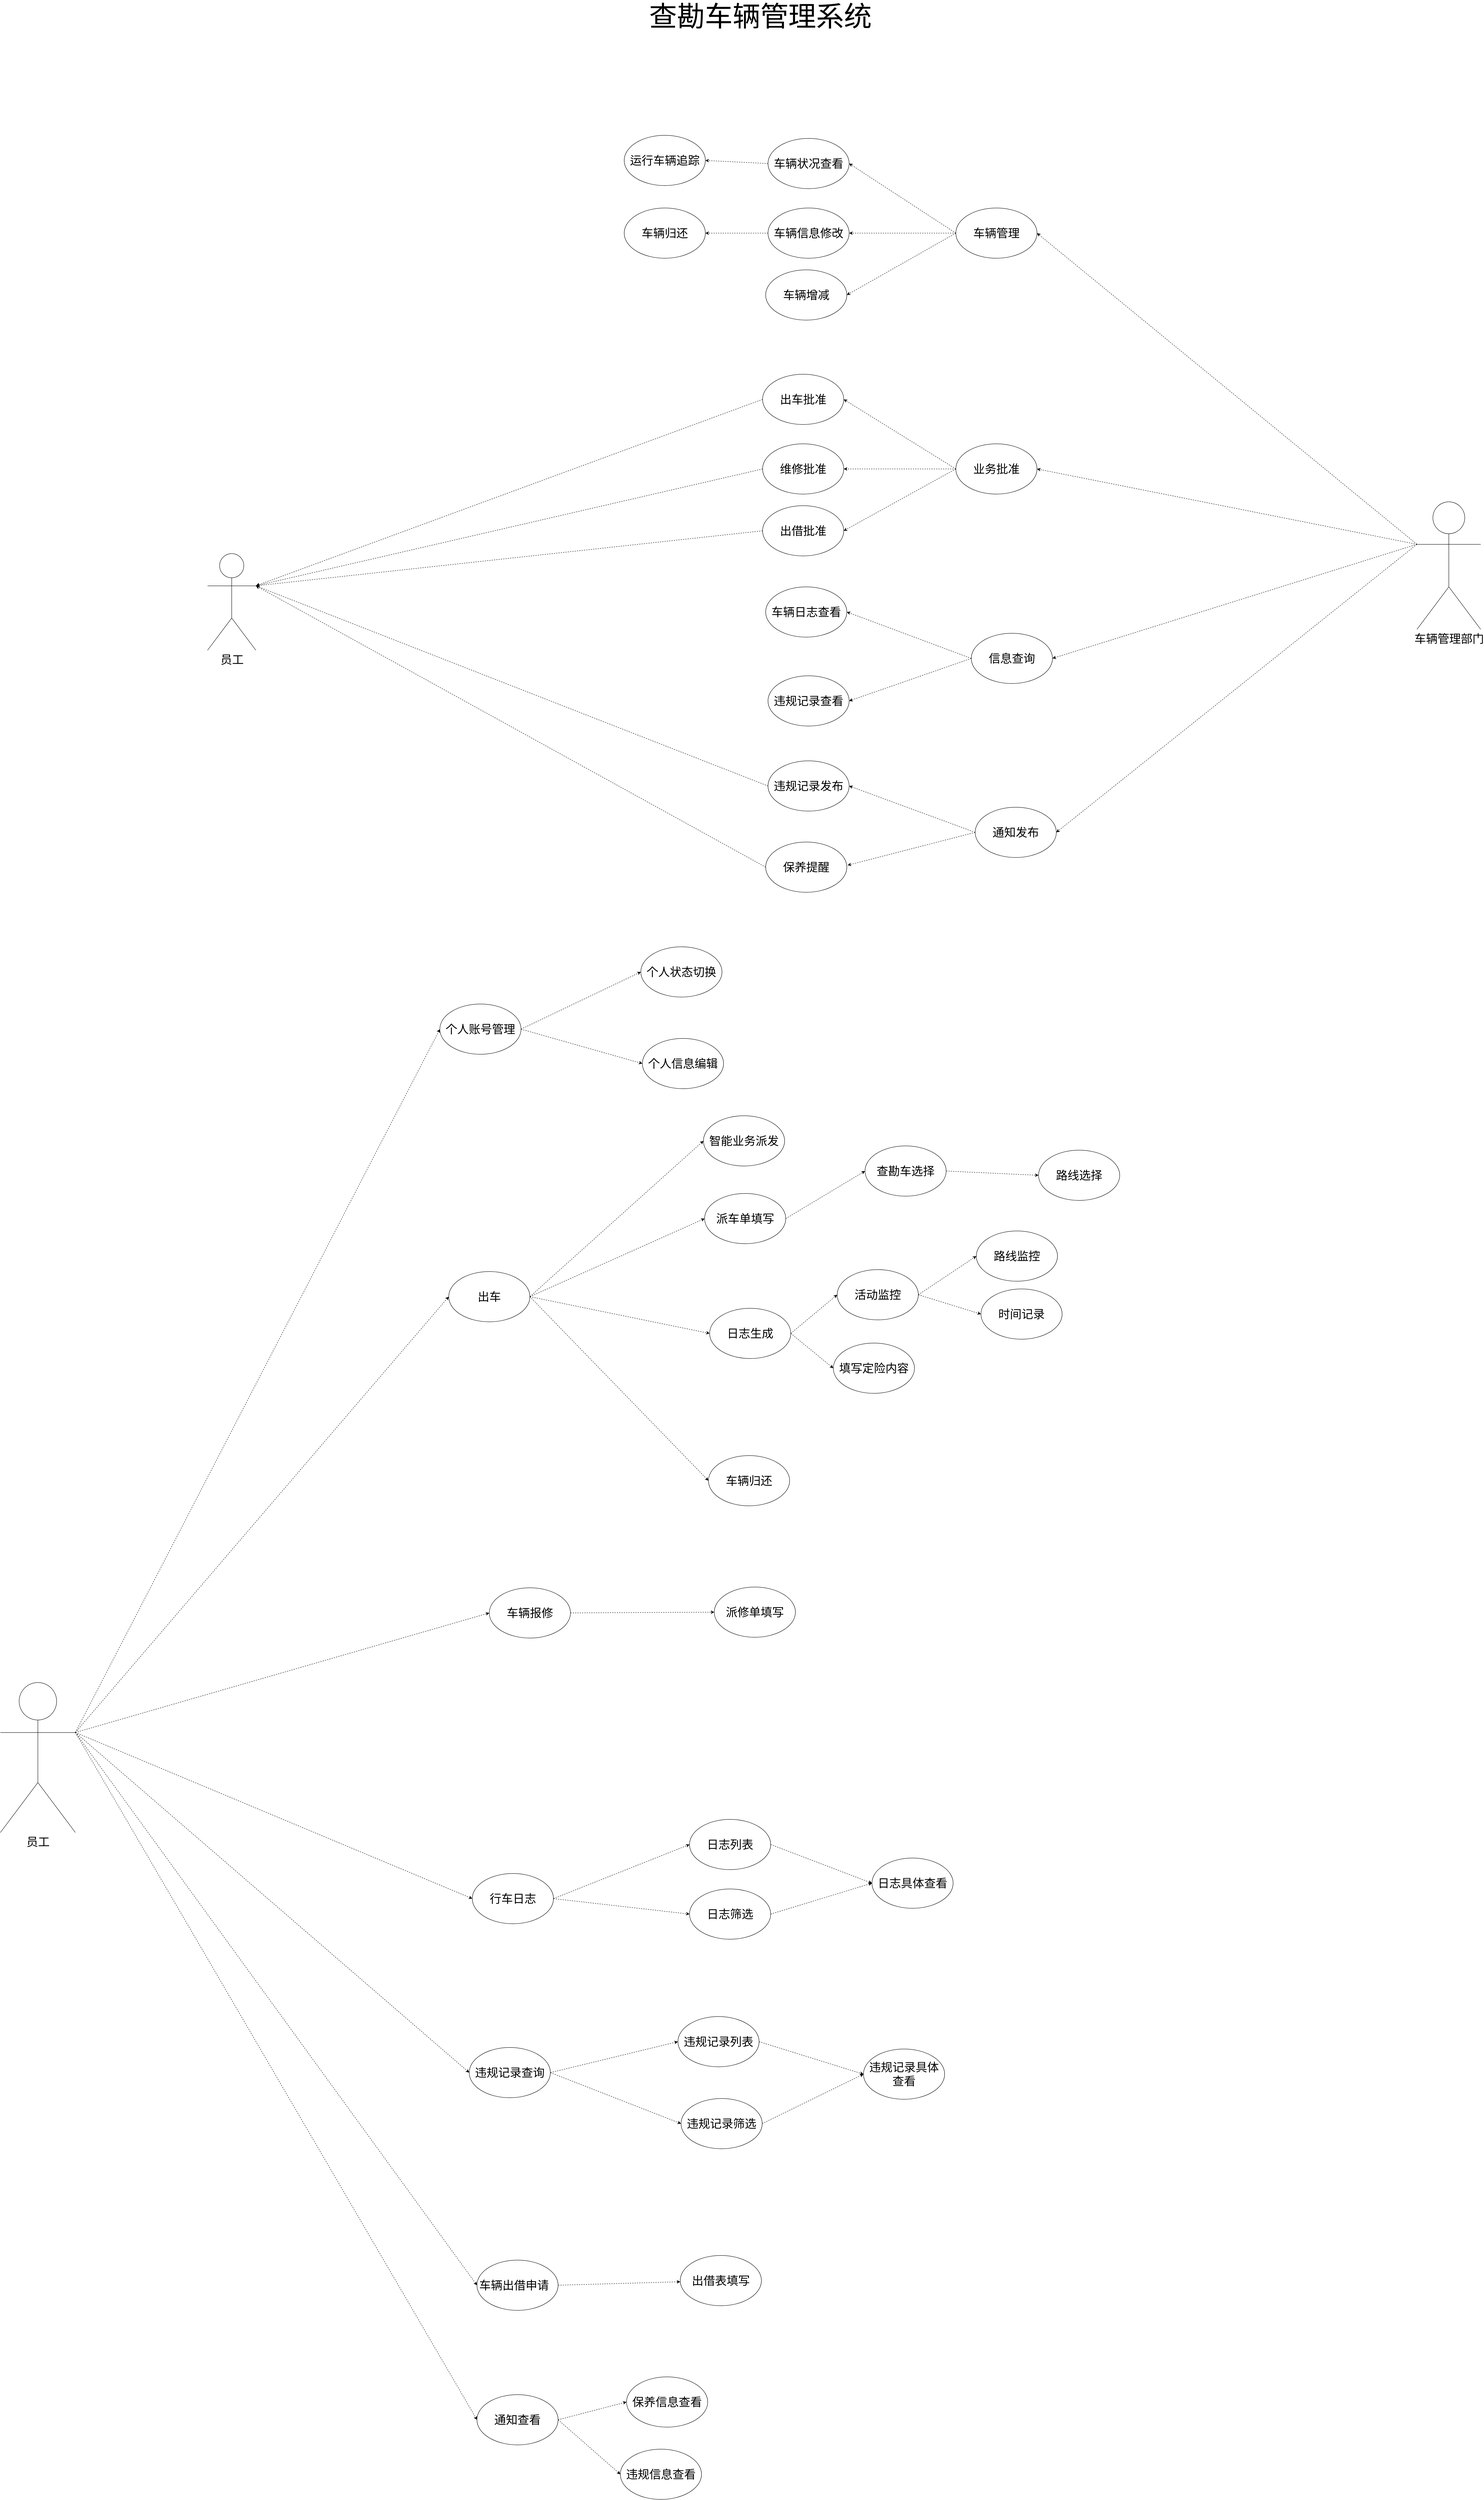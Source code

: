 <mxfile version="15.4.0" type="device"><diagram id="AefqvXw4kPY2xHrGlWsu" name="第 1 页"><mxGraphModel dx="3511" dy="2314" grid="0" gridSize="10" guides="1" tooltips="1" connect="1" arrows="1" fold="1" page="0" pageScale="1" pageWidth="827" pageHeight="1169" math="0" shadow="0"><root><mxCell id="0"/><mxCell id="1" parent="0"/><mxCell id="uO8q6Wdo7uk9rWbUg5Nj-2" value="&lt;font style=&quot;font-size: 30px;&quot;&gt;员工&lt;/font&gt;" style="shape=umlActor;verticalLabelPosition=bottom;verticalAlign=top;html=1;fontSize=30;" parent="1" vertex="1"><mxGeometry x="204" y="1724" width="125" height="250" as="geometry"/></mxCell><mxCell id="uO8q6Wdo7uk9rWbUg5Nj-3" value="&lt;font style=&quot;font-size: 72px&quot;&gt;查勘车辆管理系统&lt;/font&gt;" style="text;html=1;resizable=0;autosize=1;align=center;verticalAlign=middle;points=[];fillColor=none;strokeColor=none;rounded=0;fontSize=30;" parent="1" vertex="1"><mxGeometry x="1341" y="308" width="586" height="54" as="geometry"/></mxCell><mxCell id="uO8q6Wdo7uk9rWbUg5Nj-77" style="edgeStyle=none;rounded=0;orthogonalLoop=1;jettySize=auto;html=1;exitX=1;exitY=0.5;exitDx=0;exitDy=0;entryX=0;entryY=0.5;entryDx=0;entryDy=0;dashed=1;fontSize=30;" parent="1" source="uO8q6Wdo7uk9rWbUg5Nj-4" target="uO8q6Wdo7uk9rWbUg5Nj-21" edge="1"><mxGeometry relative="1" as="geometry"/></mxCell><mxCell id="uO8q6Wdo7uk9rWbUg5Nj-78" style="edgeStyle=none;rounded=0;orthogonalLoop=1;jettySize=auto;html=1;exitX=1;exitY=0.5;exitDx=0;exitDy=0;entryX=0;entryY=0.5;entryDx=0;entryDy=0;dashed=1;fontSize=30;" parent="1" source="uO8q6Wdo7uk9rWbUg5Nj-4" target="uO8q6Wdo7uk9rWbUg5Nj-32" edge="1"><mxGeometry relative="1" as="geometry"/></mxCell><mxCell id="uO8q6Wdo7uk9rWbUg5Nj-86" style="edgeStyle=none;rounded=0;orthogonalLoop=1;jettySize=auto;html=1;exitX=1;exitY=0.5;exitDx=0;exitDy=0;entryX=0;entryY=0.5;entryDx=0;entryDy=0;dashed=1;fontSize=30;" parent="1" source="uO8q6Wdo7uk9rWbUg5Nj-4" target="uO8q6Wdo7uk9rWbUg5Nj-24" edge="1"><mxGeometry relative="1" as="geometry"><mxPoint x="1496" y="4131" as="targetPoint"/></mxGeometry></mxCell><mxCell id="uO8q6Wdo7uk9rWbUg5Nj-115" style="edgeStyle=none;rounded=0;orthogonalLoop=1;jettySize=auto;html=1;exitX=1;exitY=0.5;exitDx=0;exitDy=0;entryX=0;entryY=0.5;entryDx=0;entryDy=0;dashed=1;fontSize=70;" parent="1" source="uO8q6Wdo7uk9rWbUg5Nj-4" target="uO8q6Wdo7uk9rWbUg5Nj-114" edge="1"><mxGeometry relative="1" as="geometry"/></mxCell><mxCell id="uO8q6Wdo7uk9rWbUg5Nj-4" value="&lt;font style=&quot;font-size: 30px;&quot;&gt;出车&lt;/font&gt;" style="ellipse;whiteSpace=wrap;html=1;fontSize=30;" parent="1" vertex="1"><mxGeometry x="828" y="3581" width="210" height="130" as="geometry"/></mxCell><mxCell id="uO8q6Wdo7uk9rWbUg5Nj-68" style="edgeStyle=none;rounded=0;orthogonalLoop=1;jettySize=auto;html=1;exitX=0;exitY=0.333;exitDx=0;exitDy=0;exitPerimeter=0;entryX=1;entryY=0.5;entryDx=0;entryDy=0;dashed=1;fontSize=30;" parent="1" source="uO8q6Wdo7uk9rWbUg5Nj-5" target="uO8q6Wdo7uk9rWbUg5Nj-14" edge="1"><mxGeometry relative="1" as="geometry"/></mxCell><mxCell id="uO8q6Wdo7uk9rWbUg5Nj-69" style="edgeStyle=none;rounded=0;orthogonalLoop=1;jettySize=auto;html=1;exitX=0;exitY=0.333;exitDx=0;exitDy=0;exitPerimeter=0;entryX=1;entryY=0.5;entryDx=0;entryDy=0;dashed=1;fontSize=30;" parent="1" source="uO8q6Wdo7uk9rWbUg5Nj-5" target="uO8q6Wdo7uk9rWbUg5Nj-49" edge="1"><mxGeometry relative="1" as="geometry"/></mxCell><mxCell id="uO8q6Wdo7uk9rWbUg5Nj-70" style="edgeStyle=none;rounded=0;orthogonalLoop=1;jettySize=auto;html=1;exitX=0;exitY=0.333;exitDx=0;exitDy=0;exitPerimeter=0;entryX=1;entryY=0.5;entryDx=0;entryDy=0;dashed=1;fontSize=30;" parent="1" source="uO8q6Wdo7uk9rWbUg5Nj-5" target="uO8q6Wdo7uk9rWbUg5Nj-50" edge="1"><mxGeometry relative="1" as="geometry"/></mxCell><mxCell id="uO8q6Wdo7uk9rWbUg5Nj-71" style="edgeStyle=none;rounded=0;orthogonalLoop=1;jettySize=auto;html=1;exitX=0;exitY=0.333;exitDx=0;exitDy=0;exitPerimeter=0;entryX=1;entryY=0.5;entryDx=0;entryDy=0;dashed=1;fontSize=30;" parent="1" source="uO8q6Wdo7uk9rWbUg5Nj-5" target="uO8q6Wdo7uk9rWbUg5Nj-18" edge="1"><mxGeometry relative="1" as="geometry"/></mxCell><mxCell id="uO8q6Wdo7uk9rWbUg5Nj-5" value="&lt;font style=&quot;font-size: 30px;&quot;&gt;车辆管理部门&lt;/font&gt;" style="shape=umlActor;verticalLabelPosition=bottom;verticalAlign=top;html=1;fontSize=30;" parent="1" vertex="1"><mxGeometry x="3333" y="1590" width="165" height="330" as="geometry"/></mxCell><mxCell id="uO8q6Wdo7uk9rWbUg5Nj-87" style="edgeStyle=none;rounded=0;orthogonalLoop=1;jettySize=auto;html=1;exitX=1;exitY=0.5;exitDx=0;exitDy=0;entryX=0;entryY=0.5;entryDx=0;entryDy=0;dashed=1;fontSize=30;" parent="1" source="uO8q6Wdo7uk9rWbUg5Nj-6" target="uO8q6Wdo7uk9rWbUg5Nj-30" edge="1"><mxGeometry relative="1" as="geometry"/></mxCell><mxCell id="uO8q6Wdo7uk9rWbUg5Nj-6" value="&lt;span style=&quot;font-size: 30px;&quot;&gt;车辆报修&lt;/span&gt;" style="ellipse;whiteSpace=wrap;html=1;fontSize=30;" parent="1" vertex="1"><mxGeometry x="933" y="4399" width="210" height="130" as="geometry"/></mxCell><mxCell id="uO8q6Wdo7uk9rWbUg5Nj-88" style="edgeStyle=none;rounded=0;orthogonalLoop=1;jettySize=auto;html=1;exitX=1;exitY=0.5;exitDx=0;exitDy=0;entryX=0;entryY=0.5;entryDx=0;entryDy=0;dashed=1;fontSize=30;" parent="1" source="uO8q6Wdo7uk9rWbUg5Nj-7" target="uO8q6Wdo7uk9rWbUg5Nj-31" edge="1"><mxGeometry relative="1" as="geometry"/></mxCell><mxCell id="uO8q6Wdo7uk9rWbUg5Nj-89" style="edgeStyle=none;rounded=0;orthogonalLoop=1;jettySize=auto;html=1;exitX=1;exitY=0.5;exitDx=0;exitDy=0;entryX=0;entryY=0.5;entryDx=0;entryDy=0;dashed=1;fontSize=30;" parent="1" source="uO8q6Wdo7uk9rWbUg5Nj-7" target="uO8q6Wdo7uk9rWbUg5Nj-40" edge="1"><mxGeometry relative="1" as="geometry"/></mxCell><mxCell id="uO8q6Wdo7uk9rWbUg5Nj-7" value="&lt;span style=&quot;font-size: 30px;&quot;&gt;行车日志&lt;/span&gt;" style="ellipse;whiteSpace=wrap;html=1;fontSize=30;" parent="1" vertex="1"><mxGeometry x="889" y="5138" width="210" height="130" as="geometry"/></mxCell><mxCell id="uO8q6Wdo7uk9rWbUg5Nj-92" style="edgeStyle=none;rounded=0;orthogonalLoop=1;jettySize=auto;html=1;exitX=1;exitY=0.5;exitDx=0;exitDy=0;entryX=0;entryY=0.5;entryDx=0;entryDy=0;dashed=1;fontSize=30;" parent="1" source="uO8q6Wdo7uk9rWbUg5Nj-8" target="uO8q6Wdo7uk9rWbUg5Nj-35" edge="1"><mxGeometry relative="1" as="geometry"/></mxCell><mxCell id="uO8q6Wdo7uk9rWbUg5Nj-93" style="edgeStyle=none;rounded=0;orthogonalLoop=1;jettySize=auto;html=1;exitX=1;exitY=0.5;exitDx=0;exitDy=0;entryX=0;entryY=0.5;entryDx=0;entryDy=0;dashed=1;fontSize=30;" parent="1" source="uO8q6Wdo7uk9rWbUg5Nj-8" target="uO8q6Wdo7uk9rWbUg5Nj-39" edge="1"><mxGeometry relative="1" as="geometry"/></mxCell><mxCell id="uO8q6Wdo7uk9rWbUg5Nj-8" value="&lt;span style=&quot;font-size: 30px;&quot;&gt;违规记录查询&lt;/span&gt;" style="ellipse;whiteSpace=wrap;html=1;fontSize=30;" parent="1" vertex="1"><mxGeometry x="881" y="5588" width="210" height="130" as="geometry"/></mxCell><mxCell id="uO8q6Wdo7uk9rWbUg5Nj-96" style="edgeStyle=none;rounded=0;orthogonalLoop=1;jettySize=auto;html=1;exitX=1;exitY=0.5;exitDx=0;exitDy=0;dashed=1;fontSize=30;" parent="1" source="uO8q6Wdo7uk9rWbUg5Nj-9" target="uO8q6Wdo7uk9rWbUg5Nj-36" edge="1"><mxGeometry relative="1" as="geometry"/></mxCell><mxCell id="uO8q6Wdo7uk9rWbUg5Nj-9" value="&lt;span style=&quot;font-size: 30px&quot;&gt;车辆出借申请&lt;/span&gt;&lt;span style=&quot;color: rgba(0 , 0 , 0 , 0) ; font-family: monospace ; font-size: 30px&quot;&gt;%&lt;/span&gt;" style="ellipse;whiteSpace=wrap;html=1;fontSize=30;" parent="1" vertex="1"><mxGeometry x="901" y="6138" width="210" height="130" as="geometry"/></mxCell><mxCell id="uO8q6Wdo7uk9rWbUg5Nj-119" style="edgeStyle=none;rounded=0;orthogonalLoop=1;jettySize=auto;html=1;exitX=1;exitY=0.5;exitDx=0;exitDy=0;entryX=0;entryY=0.5;entryDx=0;entryDy=0;dashed=1;fontSize=70;" parent="1" source="uO8q6Wdo7uk9rWbUg5Nj-10" target="uO8q6Wdo7uk9rWbUg5Nj-118" edge="1"><mxGeometry relative="1" as="geometry"/></mxCell><mxCell id="uO8q6Wdo7uk9rWbUg5Nj-120" style="edgeStyle=none;rounded=0;orthogonalLoop=1;jettySize=auto;html=1;exitX=1;exitY=0.5;exitDx=0;exitDy=0;entryX=0;entryY=0.5;entryDx=0;entryDy=0;dashed=1;fontSize=70;" parent="1" source="uO8q6Wdo7uk9rWbUg5Nj-10" target="uO8q6Wdo7uk9rWbUg5Nj-117" edge="1"><mxGeometry relative="1" as="geometry"/></mxCell><mxCell id="uO8q6Wdo7uk9rWbUg5Nj-10" value="&lt;span style=&quot;font-size: 30px;&quot;&gt;通知查看&lt;/span&gt;" style="ellipse;whiteSpace=wrap;html=1;fontSize=30;" parent="1" vertex="1"><mxGeometry x="901" y="6486" width="210" height="130" as="geometry"/></mxCell><mxCell id="uO8q6Wdo7uk9rWbUg5Nj-72" style="edgeStyle=none;rounded=0;orthogonalLoop=1;jettySize=auto;html=1;exitX=0;exitY=0.5;exitDx=0;exitDy=0;entryX=1;entryY=0.333;entryDx=0;entryDy=0;entryPerimeter=0;dashed=1;fontSize=30;" parent="1" source="uO8q6Wdo7uk9rWbUg5Nj-11" target="uO8q6Wdo7uk9rWbUg5Nj-2" edge="1"><mxGeometry relative="1" as="geometry"/></mxCell><mxCell id="uO8q6Wdo7uk9rWbUg5Nj-11" value="&lt;span style=&quot;font-size: 30px;&quot;&gt;出车批准&lt;/span&gt;" style="ellipse;whiteSpace=wrap;html=1;fontSize=30;" parent="1" vertex="1"><mxGeometry x="1640" y="1260" width="210" height="130" as="geometry"/></mxCell><mxCell id="uO8q6Wdo7uk9rWbUg5Nj-97" style="edgeStyle=none;rounded=0;orthogonalLoop=1;jettySize=auto;html=1;exitX=1;exitY=0.333;exitDx=0;exitDy=0;exitPerimeter=0;entryX=0;entryY=0.5;entryDx=0;entryDy=0;dashed=1;fontSize=30;" parent="1" source="uO8q6Wdo7uk9rWbUg5Nj-13" target="uO8q6Wdo7uk9rWbUg5Nj-4" edge="1"><mxGeometry relative="1" as="geometry"/></mxCell><mxCell id="uO8q6Wdo7uk9rWbUg5Nj-98" style="edgeStyle=none;rounded=0;orthogonalLoop=1;jettySize=auto;html=1;exitX=1;exitY=0.333;exitDx=0;exitDy=0;exitPerimeter=0;entryX=0;entryY=0.5;entryDx=0;entryDy=0;dashed=1;fontSize=30;" parent="1" source="uO8q6Wdo7uk9rWbUg5Nj-13" target="uO8q6Wdo7uk9rWbUg5Nj-6" edge="1"><mxGeometry relative="1" as="geometry"/></mxCell><mxCell id="uO8q6Wdo7uk9rWbUg5Nj-99" style="edgeStyle=none;rounded=0;orthogonalLoop=1;jettySize=auto;html=1;exitX=1;exitY=0.333;exitDx=0;exitDy=0;exitPerimeter=0;entryX=0;entryY=0.5;entryDx=0;entryDy=0;dashed=1;fontSize=30;" parent="1" source="uO8q6Wdo7uk9rWbUg5Nj-13" target="uO8q6Wdo7uk9rWbUg5Nj-7" edge="1"><mxGeometry relative="1" as="geometry"/></mxCell><mxCell id="uO8q6Wdo7uk9rWbUg5Nj-100" style="edgeStyle=none;rounded=0;orthogonalLoop=1;jettySize=auto;html=1;exitX=1;exitY=0.333;exitDx=0;exitDy=0;exitPerimeter=0;entryX=0;entryY=0.5;entryDx=0;entryDy=0;dashed=1;fontSize=30;" parent="1" source="uO8q6Wdo7uk9rWbUg5Nj-13" target="uO8q6Wdo7uk9rWbUg5Nj-8" edge="1"><mxGeometry relative="1" as="geometry"/></mxCell><mxCell id="uO8q6Wdo7uk9rWbUg5Nj-101" style="edgeStyle=none;rounded=0;orthogonalLoop=1;jettySize=auto;html=1;exitX=1;exitY=0.333;exitDx=0;exitDy=0;exitPerimeter=0;entryX=0;entryY=0.5;entryDx=0;entryDy=0;dashed=1;fontSize=30;" parent="1" source="uO8q6Wdo7uk9rWbUg5Nj-13" target="uO8q6Wdo7uk9rWbUg5Nj-9" edge="1"><mxGeometry relative="1" as="geometry"/></mxCell><mxCell id="uO8q6Wdo7uk9rWbUg5Nj-102" style="edgeStyle=none;rounded=0;orthogonalLoop=1;jettySize=auto;html=1;exitX=1;exitY=0.333;exitDx=0;exitDy=0;exitPerimeter=0;entryX=0;entryY=0.5;entryDx=0;entryDy=0;dashed=1;fontSize=30;" parent="1" source="uO8q6Wdo7uk9rWbUg5Nj-13" target="uO8q6Wdo7uk9rWbUg5Nj-10" edge="1"><mxGeometry relative="1" as="geometry"/></mxCell><mxCell id="uO8q6Wdo7uk9rWbUg5Nj-110" style="edgeStyle=none;rounded=0;orthogonalLoop=1;jettySize=auto;html=1;exitX=1;exitY=0.333;exitDx=0;exitDy=0;exitPerimeter=0;entryX=0;entryY=0.5;entryDx=0;entryDy=0;dashed=1;fontSize=70;" parent="1" source="uO8q6Wdo7uk9rWbUg5Nj-13" target="uO8q6Wdo7uk9rWbUg5Nj-108" edge="1"><mxGeometry relative="1" as="geometry"/></mxCell><mxCell id="uO8q6Wdo7uk9rWbUg5Nj-13" value="&lt;font style=&quot;font-size: 30px;&quot;&gt;员工&lt;/font&gt;" style="shape=umlActor;verticalLabelPosition=bottom;verticalAlign=top;html=1;fontSize=30;" parent="1" vertex="1"><mxGeometry x="-332" y="4644" width="194" height="388" as="geometry"/></mxCell><mxCell id="uO8q6Wdo7uk9rWbUg5Nj-55" style="rounded=0;orthogonalLoop=1;jettySize=auto;html=1;exitX=0;exitY=0.5;exitDx=0;exitDy=0;entryX=1;entryY=0.5;entryDx=0;entryDy=0;dashed=1;fontSize=30;" parent="1" source="uO8q6Wdo7uk9rWbUg5Nj-14" target="uO8q6Wdo7uk9rWbUg5Nj-45" edge="1"><mxGeometry relative="1" as="geometry"/></mxCell><mxCell id="uO8q6Wdo7uk9rWbUg5Nj-57" style="edgeStyle=none;rounded=0;orthogonalLoop=1;jettySize=auto;html=1;exitX=0;exitY=0.5;exitDx=0;exitDy=0;entryX=1;entryY=0.5;entryDx=0;entryDy=0;dashed=1;fontSize=30;" parent="1" source="uO8q6Wdo7uk9rWbUg5Nj-14" target="uO8q6Wdo7uk9rWbUg5Nj-46" edge="1"><mxGeometry relative="1" as="geometry"/></mxCell><mxCell id="uO8q6Wdo7uk9rWbUg5Nj-58" style="edgeStyle=none;rounded=0;orthogonalLoop=1;jettySize=auto;html=1;exitX=0;exitY=0.5;exitDx=0;exitDy=0;entryX=1;entryY=0.5;entryDx=0;entryDy=0;dashed=1;fontSize=30;" parent="1" source="uO8q6Wdo7uk9rWbUg5Nj-14" target="uO8q6Wdo7uk9rWbUg5Nj-47" edge="1"><mxGeometry relative="1" as="geometry"/></mxCell><mxCell id="uO8q6Wdo7uk9rWbUg5Nj-14" value="&lt;span style=&quot;font-size: 30px;&quot;&gt;车辆管理&lt;/span&gt;" style="ellipse;whiteSpace=wrap;html=1;fontSize=30;" parent="1" vertex="1"><mxGeometry x="2140" y="830" width="210" height="130" as="geometry"/></mxCell><mxCell id="uO8q6Wdo7uk9rWbUg5Nj-73" style="edgeStyle=none;rounded=0;orthogonalLoop=1;jettySize=auto;html=1;exitX=0;exitY=0.5;exitDx=0;exitDy=0;entryX=1;entryY=0.333;entryDx=0;entryDy=0;entryPerimeter=0;dashed=1;fontSize=30;" parent="1" source="uO8q6Wdo7uk9rWbUg5Nj-15" target="uO8q6Wdo7uk9rWbUg5Nj-2" edge="1"><mxGeometry relative="1" as="geometry"/></mxCell><mxCell id="uO8q6Wdo7uk9rWbUg5Nj-15" value="&lt;span style=&quot;font-size: 30px;&quot;&gt;维修批准&lt;/span&gt;" style="ellipse;whiteSpace=wrap;html=1;fontSize=30;" parent="1" vertex="1"><mxGeometry x="1640" y="1440" width="210" height="130" as="geometry"/></mxCell><mxCell id="uO8q6Wdo7uk9rWbUg5Nj-16" value="&lt;span style=&quot;font-size: 30px;&quot;&gt;车辆日志查看&lt;/span&gt;" style="ellipse;whiteSpace=wrap;html=1;fontSize=30;" parent="1" vertex="1"><mxGeometry x="1648" y="1810" width="210" height="130" as="geometry"/></mxCell><mxCell id="uO8q6Wdo7uk9rWbUg5Nj-17" value="&lt;span style=&quot;font-size: 30px;&quot;&gt;违规记录查看&lt;/span&gt;" style="ellipse;whiteSpace=wrap;html=1;fontSize=30;" parent="1" vertex="1"><mxGeometry x="1654" y="2040" width="210" height="130" as="geometry"/></mxCell><mxCell id="uO8q6Wdo7uk9rWbUg5Nj-62" style="edgeStyle=none;rounded=0;orthogonalLoop=1;jettySize=auto;html=1;exitX=0;exitY=0.5;exitDx=0;exitDy=0;entryX=1;entryY=0.5;entryDx=0;entryDy=0;dashed=1;fontSize=30;" parent="1" source="uO8q6Wdo7uk9rWbUg5Nj-18" target="uO8q6Wdo7uk9rWbUg5Nj-51" edge="1"><mxGeometry relative="1" as="geometry"/></mxCell><mxCell id="uO8q6Wdo7uk9rWbUg5Nj-63" style="edgeStyle=none;rounded=0;orthogonalLoop=1;jettySize=auto;html=1;exitX=0;exitY=0.5;exitDx=0;exitDy=0;dashed=1;fontSize=30;" parent="1" source="uO8q6Wdo7uk9rWbUg5Nj-18" edge="1"><mxGeometry relative="1" as="geometry"><mxPoint x="1860" y="2530" as="targetPoint"/></mxGeometry></mxCell><mxCell id="uO8q6Wdo7uk9rWbUg5Nj-18" value="&lt;span style=&quot;font-size: 30px;&quot;&gt;通知发布&lt;/span&gt;" style="ellipse;whiteSpace=wrap;html=1;fontSize=30;" parent="1" vertex="1"><mxGeometry x="2190" y="2380" width="210" height="130" as="geometry"/></mxCell><mxCell id="uO8q6Wdo7uk9rWbUg5Nj-74" style="edgeStyle=none;rounded=0;orthogonalLoop=1;jettySize=auto;html=1;exitX=0;exitY=0.5;exitDx=0;exitDy=0;entryX=1;entryY=0.333;entryDx=0;entryDy=0;entryPerimeter=0;dashed=1;fontSize=30;" parent="1" source="uO8q6Wdo7uk9rWbUg5Nj-19" target="uO8q6Wdo7uk9rWbUg5Nj-2" edge="1"><mxGeometry relative="1" as="geometry"/></mxCell><mxCell id="uO8q6Wdo7uk9rWbUg5Nj-19" value="&lt;span style=&quot;font-size: 30px;&quot;&gt;出借批准&lt;/span&gt;" style="ellipse;whiteSpace=wrap;html=1;fontSize=30;" parent="1" vertex="1"><mxGeometry x="1640" y="1600" width="210" height="130" as="geometry"/></mxCell><mxCell id="uO8q6Wdo7uk9rWbUg5Nj-79" style="edgeStyle=none;rounded=0;orthogonalLoop=1;jettySize=auto;html=1;exitX=1;exitY=0.5;exitDx=0;exitDy=0;entryX=0;entryY=0.5;entryDx=0;entryDy=0;dashed=1;fontSize=30;" parent="1" source="uO8q6Wdo7uk9rWbUg5Nj-21" target="uO8q6Wdo7uk9rWbUg5Nj-22" edge="1"><mxGeometry relative="1" as="geometry"><mxPoint x="1853.0" y="3107.0" as="targetPoint"/></mxGeometry></mxCell><mxCell id="uO8q6Wdo7uk9rWbUg5Nj-21" value="&lt;font style=&quot;font-size: 30px;&quot;&gt;派车单填写&lt;/font&gt;" style="ellipse;whiteSpace=wrap;html=1;fontSize=30;" parent="1" vertex="1"><mxGeometry x="1490" y="3379" width="210" height="130" as="geometry"/></mxCell><mxCell id="blywXijYz2_gsY_kcDW_-5" style="edgeStyle=none;rounded=0;orthogonalLoop=1;jettySize=auto;html=1;exitX=1;exitY=0.5;exitDx=0;exitDy=0;entryX=0;entryY=0.5;entryDx=0;entryDy=0;dashed=1;fontSize=30;" parent="1" source="uO8q6Wdo7uk9rWbUg5Nj-22" target="uO8q6Wdo7uk9rWbUg5Nj-23" edge="1"><mxGeometry relative="1" as="geometry"/></mxCell><mxCell id="uO8q6Wdo7uk9rWbUg5Nj-22" value="&lt;span style=&quot;font-size: 30px;&quot;&gt;查勘车选择&lt;/span&gt;" style="ellipse;whiteSpace=wrap;html=1;fontSize=30;" parent="1" vertex="1"><mxGeometry x="1905" y="3256" width="210" height="130" as="geometry"/></mxCell><mxCell id="uO8q6Wdo7uk9rWbUg5Nj-23" value="&lt;span style=&quot;font-size: 30px;&quot;&gt;路线选择&lt;/span&gt;" style="ellipse;whiteSpace=wrap;html=1;fontSize=30;" parent="1" vertex="1"><mxGeometry x="2354" y="3267" width="210" height="130" as="geometry"/></mxCell><mxCell id="uO8q6Wdo7uk9rWbUg5Nj-24" value="&lt;span style=&quot;font-size: 30px;&quot;&gt;车辆归还&lt;/span&gt;" style="ellipse;whiteSpace=wrap;html=1;fontSize=30;" parent="1" vertex="1"><mxGeometry x="1500" y="4057" width="210" height="130" as="geometry"/></mxCell><mxCell id="uO8q6Wdo7uk9rWbUg5Nj-83" style="edgeStyle=none;rounded=0;orthogonalLoop=1;jettySize=auto;html=1;exitX=1;exitY=0.5;exitDx=0;exitDy=0;entryX=0;entryY=0.5;entryDx=0;entryDy=0;dashed=1;fontSize=30;" parent="1" source="uO8q6Wdo7uk9rWbUg5Nj-25" target="uO8q6Wdo7uk9rWbUg5Nj-26" edge="1"><mxGeometry relative="1" as="geometry"/></mxCell><mxCell id="uO8q6Wdo7uk9rWbUg5Nj-84" style="edgeStyle=none;rounded=0;orthogonalLoop=1;jettySize=auto;html=1;exitX=1;exitY=0.5;exitDx=0;exitDy=0;entryX=0;entryY=0.5;entryDx=0;entryDy=0;dashed=1;fontSize=30;" parent="1" source="uO8q6Wdo7uk9rWbUg5Nj-25" target="uO8q6Wdo7uk9rWbUg5Nj-29" edge="1"><mxGeometry relative="1" as="geometry"/></mxCell><mxCell id="uO8q6Wdo7uk9rWbUg5Nj-25" value="&lt;font style=&quot;font-size: 30px;&quot;&gt;活动监控&lt;/font&gt;" style="ellipse;whiteSpace=wrap;html=1;fontSize=30;" parent="1" vertex="1"><mxGeometry x="1833" y="3576" width="210" height="130" as="geometry"/></mxCell><mxCell id="uO8q6Wdo7uk9rWbUg5Nj-26" value="&lt;font style=&quot;font-size: 30px;&quot;&gt;路线监控&lt;/font&gt;" style="ellipse;whiteSpace=wrap;html=1;fontSize=30;" parent="1" vertex="1"><mxGeometry x="2193" y="3476" width="210" height="130" as="geometry"/></mxCell><mxCell id="uO8q6Wdo7uk9rWbUg5Nj-27" value="&lt;span style=&quot;font-size: 30px;&quot;&gt;填写定险内容&lt;/span&gt;" style="ellipse;whiteSpace=wrap;html=1;fontSize=30;" parent="1" vertex="1"><mxGeometry x="1823" y="3766" width="210" height="130" as="geometry"/></mxCell><mxCell id="uO8q6Wdo7uk9rWbUg5Nj-29" value="&lt;span style=&quot;font-size: 30px;&quot;&gt;时间记录&lt;/span&gt;" style="ellipse;whiteSpace=wrap;html=1;fontSize=30;" parent="1" vertex="1"><mxGeometry x="2205" y="3626" width="210" height="130" as="geometry"/></mxCell><mxCell id="uO8q6Wdo7uk9rWbUg5Nj-30" value="&lt;span style=&quot;font-size: 30px;&quot;&gt;派修单填写&lt;/span&gt;" style="ellipse;whiteSpace=wrap;html=1;fontSize=30;" parent="1" vertex="1"><mxGeometry x="1515" y="4397" width="210" height="130" as="geometry"/></mxCell><mxCell id="uO8q6Wdo7uk9rWbUg5Nj-90" style="edgeStyle=none;rounded=0;orthogonalLoop=1;jettySize=auto;html=1;exitX=1;exitY=0.5;exitDx=0;exitDy=0;entryX=0;entryY=0.5;entryDx=0;entryDy=0;dashed=1;fontSize=30;" parent="1" source="uO8q6Wdo7uk9rWbUg5Nj-31" target="uO8q6Wdo7uk9rWbUg5Nj-38" edge="1"><mxGeometry relative="1" as="geometry"/></mxCell><mxCell id="uO8q6Wdo7uk9rWbUg5Nj-31" value="&lt;span style=&quot;font-size: 30px;&quot;&gt;日志列表&lt;/span&gt;" style="ellipse;whiteSpace=wrap;html=1;fontSize=30;" parent="1" vertex="1"><mxGeometry x="1451" y="4998" width="210" height="130" as="geometry"/></mxCell><mxCell id="uO8q6Wdo7uk9rWbUg5Nj-81" style="edgeStyle=none;rounded=0;orthogonalLoop=1;jettySize=auto;html=1;exitX=1;exitY=0.5;exitDx=0;exitDy=0;entryX=0;entryY=0.5;entryDx=0;entryDy=0;dashed=1;fontSize=30;" parent="1" source="uO8q6Wdo7uk9rWbUg5Nj-32" target="uO8q6Wdo7uk9rWbUg5Nj-25" edge="1"><mxGeometry relative="1" as="geometry"/></mxCell><mxCell id="uO8q6Wdo7uk9rWbUg5Nj-82" style="edgeStyle=none;rounded=0;orthogonalLoop=1;jettySize=auto;html=1;exitX=1;exitY=0.5;exitDx=0;exitDy=0;entryX=0;entryY=0.5;entryDx=0;entryDy=0;dashed=1;fontSize=30;" parent="1" source="uO8q6Wdo7uk9rWbUg5Nj-32" target="uO8q6Wdo7uk9rWbUg5Nj-27" edge="1"><mxGeometry relative="1" as="geometry"/></mxCell><mxCell id="uO8q6Wdo7uk9rWbUg5Nj-32" value="&lt;font style=&quot;font-size: 30px;&quot;&gt;日志生成&lt;/font&gt;" style="ellipse;whiteSpace=wrap;html=1;fontSize=30;" parent="1" vertex="1"><mxGeometry x="1503" y="3676" width="210" height="130" as="geometry"/></mxCell><mxCell id="uO8q6Wdo7uk9rWbUg5Nj-94" style="edgeStyle=none;rounded=0;orthogonalLoop=1;jettySize=auto;html=1;exitX=1;exitY=0.5;exitDx=0;exitDy=0;entryX=0;entryY=0.5;entryDx=0;entryDy=0;dashed=1;fontSize=30;" parent="1" source="uO8q6Wdo7uk9rWbUg5Nj-35" target="uO8q6Wdo7uk9rWbUg5Nj-37" edge="1"><mxGeometry relative="1" as="geometry"/></mxCell><mxCell id="uO8q6Wdo7uk9rWbUg5Nj-35" value="&lt;span style=&quot;font-size: 30px;&quot;&gt;违规记录列表&lt;/span&gt;" style="ellipse;whiteSpace=wrap;html=1;fontSize=30;" parent="1" vertex="1"><mxGeometry x="1421" y="5508" width="210" height="130" as="geometry"/></mxCell><mxCell id="uO8q6Wdo7uk9rWbUg5Nj-36" value="&lt;span style=&quot;font-size: 30px;&quot;&gt;出借表填写&lt;/span&gt;" style="ellipse;whiteSpace=wrap;html=1;fontSize=30;" parent="1" vertex="1"><mxGeometry x="1427" y="6126" width="210" height="130" as="geometry"/></mxCell><mxCell id="uO8q6Wdo7uk9rWbUg5Nj-37" value="&lt;span style=&quot;font-size: 30px;&quot;&gt;违规记录具体查看&lt;/span&gt;" style="ellipse;whiteSpace=wrap;html=1;fontSize=30;" parent="1" vertex="1"><mxGeometry x="1901" y="5592" width="210" height="130" as="geometry"/></mxCell><mxCell id="uO8q6Wdo7uk9rWbUg5Nj-38" value="&lt;span style=&quot;font-size: 30px;&quot;&gt;日志具体查看&lt;/span&gt;" style="ellipse;whiteSpace=wrap;html=1;fontSize=30;" parent="1" vertex="1"><mxGeometry x="1923" y="5098" width="210" height="130" as="geometry"/></mxCell><mxCell id="uO8q6Wdo7uk9rWbUg5Nj-95" style="edgeStyle=none;rounded=0;orthogonalLoop=1;jettySize=auto;html=1;exitX=1;exitY=0.5;exitDx=0;exitDy=0;entryX=0;entryY=0.5;entryDx=0;entryDy=0;dashed=1;fontSize=30;" parent="1" source="uO8q6Wdo7uk9rWbUg5Nj-39" target="uO8q6Wdo7uk9rWbUg5Nj-37" edge="1"><mxGeometry relative="1" as="geometry"/></mxCell><mxCell id="uO8q6Wdo7uk9rWbUg5Nj-39" value="&lt;span style=&quot;font-size: 30px;&quot;&gt;违规记录筛选&lt;/span&gt;" style="ellipse;whiteSpace=wrap;html=1;fontSize=30;" parent="1" vertex="1"><mxGeometry x="1429" y="5720" width="210" height="130" as="geometry"/></mxCell><mxCell id="uO8q6Wdo7uk9rWbUg5Nj-91" style="edgeStyle=none;rounded=0;orthogonalLoop=1;jettySize=auto;html=1;exitX=1;exitY=0.5;exitDx=0;exitDy=0;entryX=0;entryY=0.5;entryDx=0;entryDy=0;dashed=1;fontSize=30;" parent="1" source="uO8q6Wdo7uk9rWbUg5Nj-40" target="uO8q6Wdo7uk9rWbUg5Nj-38" edge="1"><mxGeometry relative="1" as="geometry"/></mxCell><mxCell id="uO8q6Wdo7uk9rWbUg5Nj-40" value="&lt;span style=&quot;font-size: 30px;&quot;&gt;日志筛选&lt;/span&gt;" style="ellipse;whiteSpace=wrap;html=1;fontSize=30;" parent="1" vertex="1"><mxGeometry x="1451" y="5178" width="210" height="130" as="geometry"/></mxCell><mxCell id="uO8q6Wdo7uk9rWbUg5Nj-124" style="edgeStyle=none;rounded=0;orthogonalLoop=1;jettySize=auto;html=1;exitX=0;exitY=0.5;exitDx=0;exitDy=0;entryX=1;entryY=0.5;entryDx=0;entryDy=0;dashed=1;fontSize=70;" parent="1" source="uO8q6Wdo7uk9rWbUg5Nj-45" target="uO8q6Wdo7uk9rWbUg5Nj-123" edge="1"><mxGeometry relative="1" as="geometry"/></mxCell><mxCell id="uO8q6Wdo7uk9rWbUg5Nj-45" value="&lt;span style=&quot;font-size: 30px;&quot;&gt;车辆状况查看&lt;/span&gt;" style="ellipse;whiteSpace=wrap;html=1;fontSize=30;" parent="1" vertex="1"><mxGeometry x="1654" y="650" width="210" height="130" as="geometry"/></mxCell><mxCell id="uO8q6Wdo7uk9rWbUg5Nj-122" style="edgeStyle=none;rounded=0;orthogonalLoop=1;jettySize=auto;html=1;exitX=0;exitY=0.5;exitDx=0;exitDy=0;entryX=1;entryY=0.5;entryDx=0;entryDy=0;dashed=1;fontSize=70;" parent="1" source="uO8q6Wdo7uk9rWbUg5Nj-46" target="uO8q6Wdo7uk9rWbUg5Nj-121" edge="1"><mxGeometry relative="1" as="geometry"/></mxCell><mxCell id="uO8q6Wdo7uk9rWbUg5Nj-46" value="&lt;span style=&quot;font-size: 30px;&quot;&gt;车辆信息修改&lt;/span&gt;" style="ellipse;whiteSpace=wrap;html=1;fontSize=30;" parent="1" vertex="1"><mxGeometry x="1654" y="830" width="210" height="130" as="geometry"/></mxCell><mxCell id="uO8q6Wdo7uk9rWbUg5Nj-47" value="&lt;span style=&quot;font-size: 30px&quot;&gt;车辆增减&lt;/span&gt;" style="ellipse;whiteSpace=wrap;html=1;fontSize=30;" parent="1" vertex="1"><mxGeometry x="1648" y="990" width="210" height="130" as="geometry"/></mxCell><mxCell id="uO8q6Wdo7uk9rWbUg5Nj-59" style="edgeStyle=none;rounded=0;orthogonalLoop=1;jettySize=auto;html=1;exitX=0;exitY=0.5;exitDx=0;exitDy=0;entryX=1;entryY=0.5;entryDx=0;entryDy=0;dashed=1;fontSize=30;" parent="1" source="uO8q6Wdo7uk9rWbUg5Nj-49" target="uO8q6Wdo7uk9rWbUg5Nj-11" edge="1"><mxGeometry relative="1" as="geometry"/></mxCell><mxCell id="uO8q6Wdo7uk9rWbUg5Nj-60" style="edgeStyle=none;rounded=0;orthogonalLoop=1;jettySize=auto;html=1;exitX=0;exitY=0.5;exitDx=0;exitDy=0;entryX=1;entryY=0.5;entryDx=0;entryDy=0;dashed=1;fontSize=30;" parent="1" source="uO8q6Wdo7uk9rWbUg5Nj-49" target="uO8q6Wdo7uk9rWbUg5Nj-15" edge="1"><mxGeometry relative="1" as="geometry"/></mxCell><mxCell id="uO8q6Wdo7uk9rWbUg5Nj-61" style="edgeStyle=none;rounded=0;orthogonalLoop=1;jettySize=auto;html=1;exitX=0;exitY=0.5;exitDx=0;exitDy=0;entryX=1;entryY=0.5;entryDx=0;entryDy=0;dashed=1;fontSize=30;" parent="1" source="uO8q6Wdo7uk9rWbUg5Nj-49" target="uO8q6Wdo7uk9rWbUg5Nj-19" edge="1"><mxGeometry relative="1" as="geometry"/></mxCell><mxCell id="uO8q6Wdo7uk9rWbUg5Nj-49" value="&lt;span style=&quot;font-size: 30px;&quot;&gt;业务批准&lt;/span&gt;" style="ellipse;whiteSpace=wrap;html=1;fontSize=30;" parent="1" vertex="1"><mxGeometry x="2140" y="1440" width="210" height="130" as="geometry"/></mxCell><mxCell id="uO8q6Wdo7uk9rWbUg5Nj-64" style="edgeStyle=none;rounded=0;orthogonalLoop=1;jettySize=auto;html=1;exitX=0;exitY=0.5;exitDx=0;exitDy=0;entryX=1;entryY=0.5;entryDx=0;entryDy=0;dashed=1;fontSize=30;" parent="1" source="uO8q6Wdo7uk9rWbUg5Nj-50" target="uO8q6Wdo7uk9rWbUg5Nj-16" edge="1"><mxGeometry relative="1" as="geometry"/></mxCell><mxCell id="uO8q6Wdo7uk9rWbUg5Nj-65" style="edgeStyle=none;rounded=0;orthogonalLoop=1;jettySize=auto;html=1;exitX=0;exitY=0.5;exitDx=0;exitDy=0;entryX=1;entryY=0.5;entryDx=0;entryDy=0;dashed=1;fontSize=30;" parent="1" source="uO8q6Wdo7uk9rWbUg5Nj-50" target="uO8q6Wdo7uk9rWbUg5Nj-17" edge="1"><mxGeometry relative="1" as="geometry"/></mxCell><mxCell id="uO8q6Wdo7uk9rWbUg5Nj-50" value="&lt;span style=&quot;font-size: 30px;&quot;&gt;信息查询&lt;/span&gt;" style="ellipse;whiteSpace=wrap;html=1;fontSize=30;" parent="1" vertex="1"><mxGeometry x="2180" y="1930" width="210" height="130" as="geometry"/></mxCell><mxCell id="uO8q6Wdo7uk9rWbUg5Nj-75" style="edgeStyle=none;rounded=0;orthogonalLoop=1;jettySize=auto;html=1;exitX=0;exitY=0.5;exitDx=0;exitDy=0;entryX=1;entryY=0.333;entryDx=0;entryDy=0;entryPerimeter=0;dashed=1;fontSize=30;" parent="1" source="uO8q6Wdo7uk9rWbUg5Nj-51" target="uO8q6Wdo7uk9rWbUg5Nj-2" edge="1"><mxGeometry relative="1" as="geometry"/></mxCell><mxCell id="uO8q6Wdo7uk9rWbUg5Nj-51" value="&lt;span style=&quot;font-size: 30px;&quot;&gt;违规记录发布&lt;/span&gt;" style="ellipse;whiteSpace=wrap;html=1;fontSize=30;" parent="1" vertex="1"><mxGeometry x="1654" y="2260" width="210" height="130" as="geometry"/></mxCell><mxCell id="uO8q6Wdo7uk9rWbUg5Nj-76" style="edgeStyle=none;rounded=0;orthogonalLoop=1;jettySize=auto;html=1;exitX=0;exitY=0.5;exitDx=0;exitDy=0;entryX=1;entryY=0.333;entryDx=0;entryDy=0;entryPerimeter=0;dashed=1;fontSize=30;" parent="1" source="uO8q6Wdo7uk9rWbUg5Nj-52" target="uO8q6Wdo7uk9rWbUg5Nj-2" edge="1"><mxGeometry relative="1" as="geometry"/></mxCell><mxCell id="uO8q6Wdo7uk9rWbUg5Nj-52" value="&lt;span style=&quot;font-size: 30px;&quot;&gt;保养提醒&lt;/span&gt;" style="ellipse;whiteSpace=wrap;html=1;fontSize=30;" parent="1" vertex="1"><mxGeometry x="1648" y="2470" width="210" height="130" as="geometry"/></mxCell><mxCell id="uO8q6Wdo7uk9rWbUg5Nj-107" value="&lt;span style=&quot;font-size: 30px;&quot;&gt;个人状态切换&lt;/span&gt;" style="ellipse;whiteSpace=wrap;html=1;fontSize=30;" parent="1" vertex="1"><mxGeometry x="1325" y="2741" width="210" height="130" as="geometry"/></mxCell><mxCell id="uO8q6Wdo7uk9rWbUg5Nj-109" style="edgeStyle=none;rounded=0;orthogonalLoop=1;jettySize=auto;html=1;exitX=1;exitY=0.5;exitDx=0;exitDy=0;entryX=0;entryY=0.5;entryDx=0;entryDy=0;dashed=1;fontSize=70;" parent="1" source="uO8q6Wdo7uk9rWbUg5Nj-108" target="uO8q6Wdo7uk9rWbUg5Nj-107" edge="1"><mxGeometry relative="1" as="geometry"/></mxCell><mxCell id="uO8q6Wdo7uk9rWbUg5Nj-112" style="edgeStyle=none;rounded=0;orthogonalLoop=1;jettySize=auto;html=1;exitX=1;exitY=0.5;exitDx=0;exitDy=0;entryX=0;entryY=0.5;entryDx=0;entryDy=0;dashed=1;fontSize=70;" parent="1" source="uO8q6Wdo7uk9rWbUg5Nj-108" target="uO8q6Wdo7uk9rWbUg5Nj-111" edge="1"><mxGeometry relative="1" as="geometry"/></mxCell><mxCell id="uO8q6Wdo7uk9rWbUg5Nj-108" value="&lt;span style=&quot;font-weight: normal&quot;&gt;个人账号管理&lt;/span&gt;" style="ellipse;whiteSpace=wrap;html=1;fontSize=30;fontStyle=1" parent="1" vertex="1"><mxGeometry x="805" y="2889" width="210" height="130" as="geometry"/></mxCell><mxCell id="uO8q6Wdo7uk9rWbUg5Nj-111" value="&lt;span style=&quot;font-size: 30px&quot;&gt;个人信息编辑&lt;/span&gt;" style="ellipse;whiteSpace=wrap;html=1;fontSize=30;" parent="1" vertex="1"><mxGeometry x="1329" y="2978" width="210" height="130" as="geometry"/></mxCell><mxCell id="uO8q6Wdo7uk9rWbUg5Nj-114" value="&lt;span style=&quot;font-size: 30px&quot;&gt;智能业务派发&lt;/span&gt;" style="ellipse;whiteSpace=wrap;html=1;fontSize=30;" parent="1" vertex="1"><mxGeometry x="1487" y="3178" width="210" height="130" as="geometry"/></mxCell><mxCell id="uO8q6Wdo7uk9rWbUg5Nj-117" value="&lt;span style=&quot;font-size: 30px&quot;&gt;违规信息查看&lt;/span&gt;" style="ellipse;whiteSpace=wrap;html=1;fontSize=30;" parent="1" vertex="1"><mxGeometry x="1272" y="6627" width="210" height="130" as="geometry"/></mxCell><mxCell id="uO8q6Wdo7uk9rWbUg5Nj-118" value="保养信息查看" style="ellipse;whiteSpace=wrap;html=1;fontSize=30;" parent="1" vertex="1"><mxGeometry x="1288" y="6440" width="210" height="130" as="geometry"/></mxCell><mxCell id="uO8q6Wdo7uk9rWbUg5Nj-121" value="车辆归还" style="ellipse;whiteSpace=wrap;html=1;fontSize=30;" parent="1" vertex="1"><mxGeometry x="1282" y="830" width="210" height="130" as="geometry"/></mxCell><mxCell id="uO8q6Wdo7uk9rWbUg5Nj-123" value="&lt;span style=&quot;font-size: 30px&quot;&gt;运行车辆追踪&lt;/span&gt;" style="ellipse;whiteSpace=wrap;html=1;fontSize=30;" parent="1" vertex="1"><mxGeometry x="1282" y="642" width="210" height="130" as="geometry"/></mxCell></root></mxGraphModel></diagram></mxfile>